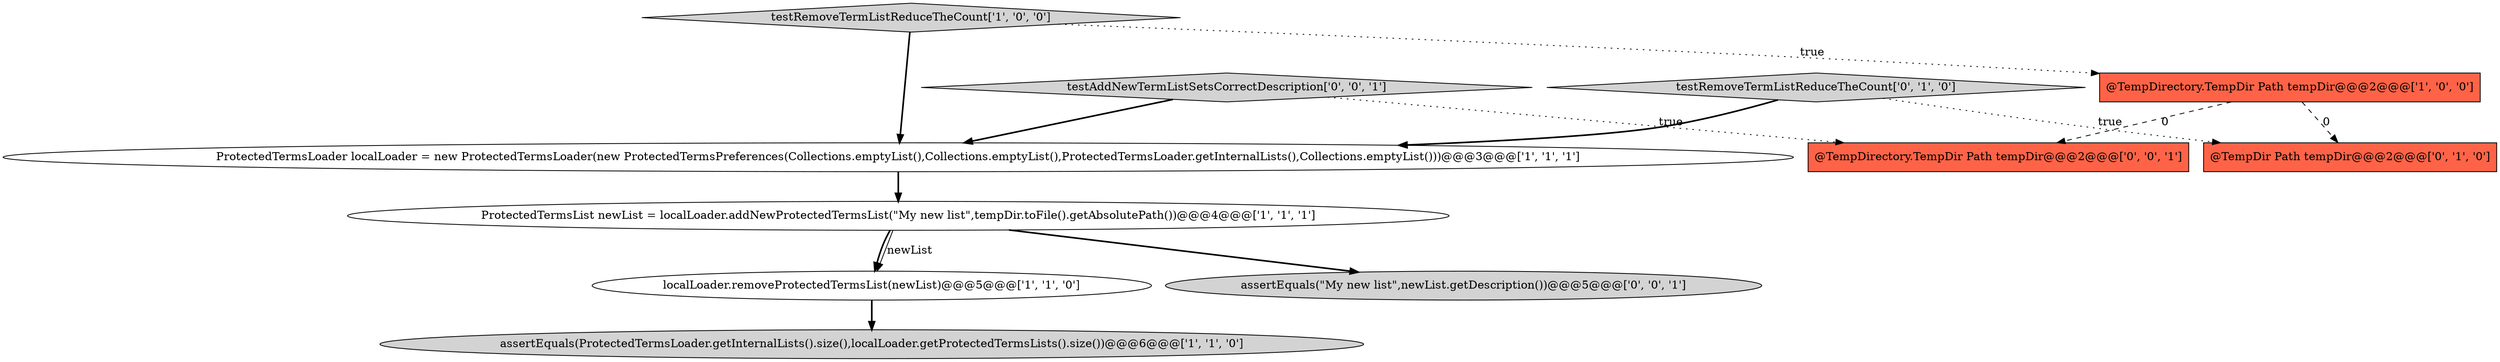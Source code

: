 digraph {
0 [style = filled, label = "ProtectedTermsList newList = localLoader.addNewProtectedTermsList(\"My new list\",tempDir.toFile().getAbsolutePath())@@@4@@@['1', '1', '1']", fillcolor = white, shape = ellipse image = "AAA0AAABBB1BBB"];
7 [style = filled, label = "@TempDir Path tempDir@@@2@@@['0', '1', '0']", fillcolor = tomato, shape = box image = "AAA1AAABBB2BBB"];
5 [style = filled, label = "assertEquals(ProtectedTermsLoader.getInternalLists().size(),localLoader.getProtectedTermsLists().size())@@@6@@@['1', '1', '0']", fillcolor = lightgray, shape = ellipse image = "AAA0AAABBB1BBB"];
8 [style = filled, label = "@TempDirectory.TempDir Path tempDir@@@2@@@['0', '0', '1']", fillcolor = tomato, shape = box image = "AAA0AAABBB3BBB"];
4 [style = filled, label = "localLoader.removeProtectedTermsList(newList)@@@5@@@['1', '1', '0']", fillcolor = white, shape = ellipse image = "AAA0AAABBB1BBB"];
3 [style = filled, label = "ProtectedTermsLoader localLoader = new ProtectedTermsLoader(new ProtectedTermsPreferences(Collections.emptyList(),Collections.emptyList(),ProtectedTermsLoader.getInternalLists(),Collections.emptyList()))@@@3@@@['1', '1', '1']", fillcolor = white, shape = ellipse image = "AAA0AAABBB1BBB"];
2 [style = filled, label = "@TempDirectory.TempDir Path tempDir@@@2@@@['1', '0', '0']", fillcolor = tomato, shape = box image = "AAA1AAABBB1BBB"];
10 [style = filled, label = "testAddNewTermListSetsCorrectDescription['0', '0', '1']", fillcolor = lightgray, shape = diamond image = "AAA0AAABBB3BBB"];
1 [style = filled, label = "testRemoveTermListReduceTheCount['1', '0', '0']", fillcolor = lightgray, shape = diamond image = "AAA0AAABBB1BBB"];
9 [style = filled, label = "assertEquals(\"My new list\",newList.getDescription())@@@5@@@['0', '0', '1']", fillcolor = lightgray, shape = ellipse image = "AAA0AAABBB3BBB"];
6 [style = filled, label = "testRemoveTermListReduceTheCount['0', '1', '0']", fillcolor = lightgray, shape = diamond image = "AAA0AAABBB2BBB"];
1->3 [style = bold, label=""];
0->4 [style = solid, label="newList"];
6->3 [style = bold, label=""];
10->8 [style = dotted, label="true"];
10->3 [style = bold, label=""];
0->9 [style = bold, label=""];
1->2 [style = dotted, label="true"];
2->7 [style = dashed, label="0"];
0->4 [style = bold, label=""];
2->8 [style = dashed, label="0"];
4->5 [style = bold, label=""];
3->0 [style = bold, label=""];
6->7 [style = dotted, label="true"];
}
